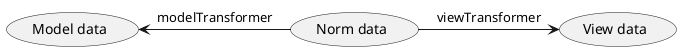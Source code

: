 @startuml

(Norm data)
(Model data)
(View data)

(Model data) <- (Norm data): modelTransformer
(Norm data) -> (View data): viewTransformer

@enduml
